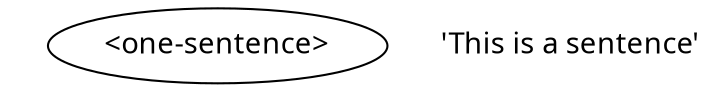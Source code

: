 digraph GrammarGraph {
    edge [fontname="PT Mono"];
    node [fontname="PT Mono"];
    root [shape="none",width=0,height=0,label=""];

    r0 [label="<one-sentence>"];

    t0 [label="'This is a sentence'",shape="none",height=0];
}
